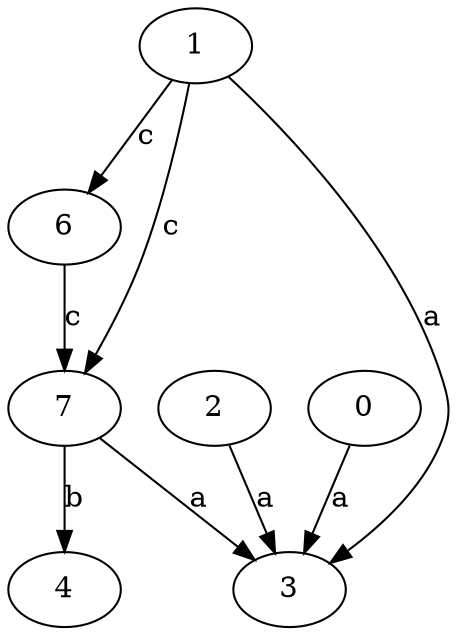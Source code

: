strict digraph  {
1;
2;
3;
4;
6;
0;
7;
1 -> 3  [label=a];
1 -> 6  [label=c];
1 -> 7  [label=c];
2 -> 3  [label=a];
6 -> 7  [label=c];
0 -> 3  [label=a];
7 -> 3  [label=a];
7 -> 4  [label=b];
}

